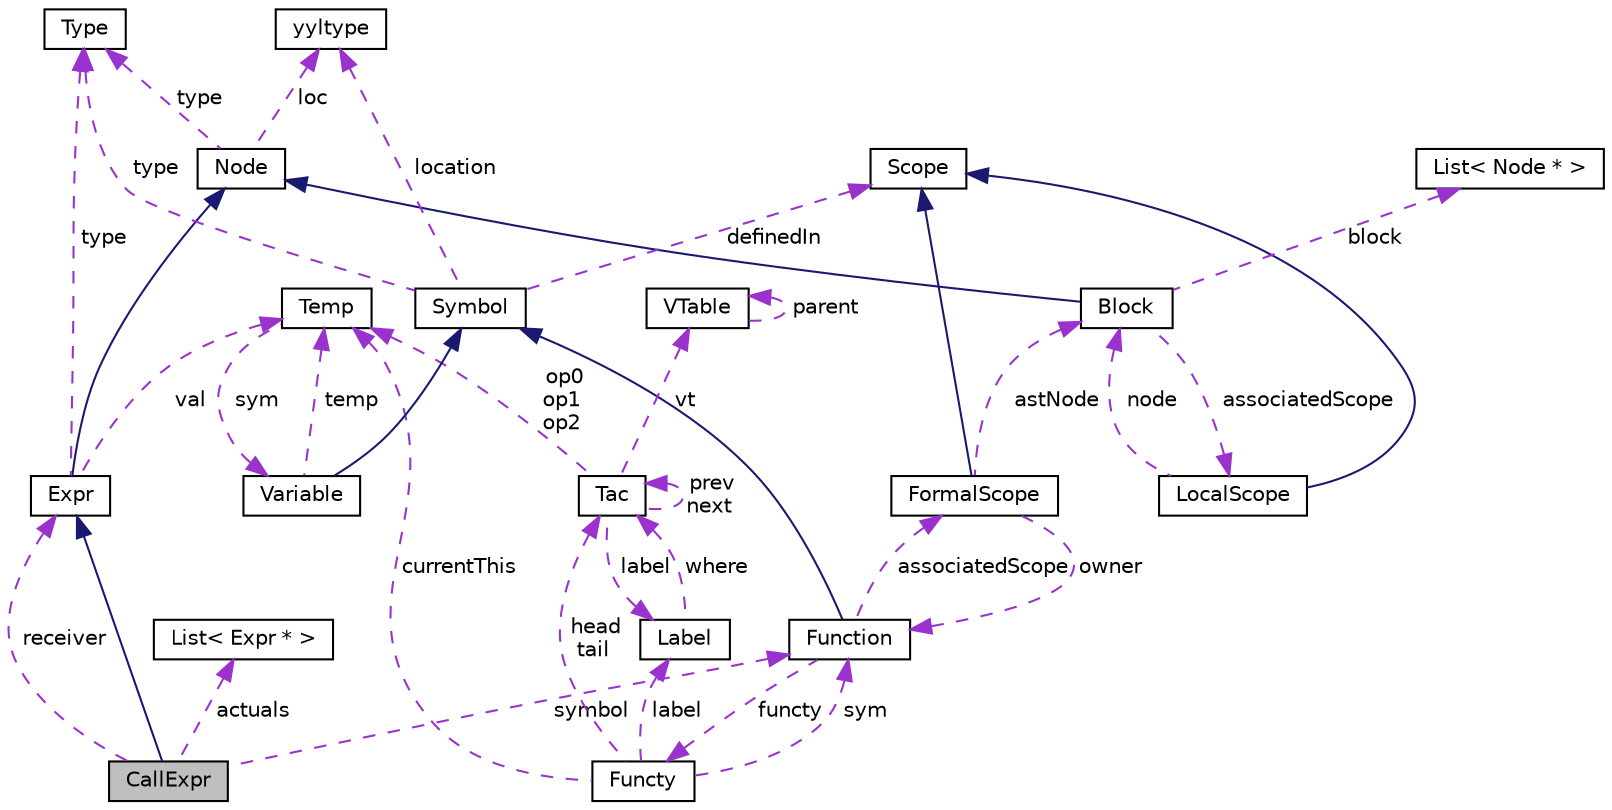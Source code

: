 digraph "CallExpr"
{
 // LATEX_PDF_SIZE
  edge [fontname="Helvetica",fontsize="10",labelfontname="Helvetica",labelfontsize="10"];
  node [fontname="Helvetica",fontsize="10",shape=record];
  Node1 [label="CallExpr",height=0.2,width=0.4,color="black", fillcolor="grey75", style="filled", fontcolor="black",tooltip="functino call node"];
  Node2 -> Node1 [dir="back",color="midnightblue",fontsize="10",style="solid",fontname="Helvetica"];
  Node2 [label="Expr",height=0.2,width=0.4,color="black", fillcolor="white", style="filled",URL="$classExpr.html",tooltip="expression node(interface)"];
  Node3 -> Node2 [dir="back",color="midnightblue",fontsize="10",style="solid",fontname="Helvetica"];
  Node3 [label="Node",height=0.2,width=0.4,color="black", fillcolor="white", style="filled",URL="$classNode.html",tooltip="basic node defination"];
  Node4 -> Node3 [dir="back",color="darkorchid3",fontsize="10",style="dashed",label=" loc" ,fontname="Helvetica"];
  Node4 [label="yyltype",height=0.2,width=0.4,color="black", fillcolor="white", style="filled",URL="$structyyltype.html",tooltip="store location information"];
  Node5 -> Node3 [dir="back",color="darkorchid3",fontsize="10",style="dashed",label=" type" ,fontname="Helvetica"];
  Node5 [label="Type",height=0.2,width=0.4,color="black", fillcolor="white", style="filled",URL="$classType.html",tooltip=" "];
  Node6 -> Node2 [dir="back",color="darkorchid3",fontsize="10",style="dashed",label=" val" ,fontname="Helvetica"];
  Node6 [label="Temp",height=0.2,width=0.4,color="black", fillcolor="white", style="filled",URL="$classTemp.html",tooltip=" "];
  Node7 -> Node6 [dir="back",color="darkorchid3",fontsize="10",style="dashed",label=" sym" ,fontname="Helvetica"];
  Node7 [label="Variable",height=0.2,width=0.4,color="black", fillcolor="white", style="filled",URL="$classVariable.html",tooltip=" "];
  Node8 -> Node7 [dir="back",color="midnightblue",fontsize="10",style="solid",fontname="Helvetica"];
  Node8 [label="Symbol",height=0.2,width=0.4,color="black", fillcolor="white", style="filled",URL="$classSymbol.html",tooltip=" "];
  Node4 -> Node8 [dir="back",color="darkorchid3",fontsize="10",style="dashed",label=" location" ,fontname="Helvetica"];
  Node5 -> Node8 [dir="back",color="darkorchid3",fontsize="10",style="dashed",label=" type" ,fontname="Helvetica"];
  Node9 -> Node8 [dir="back",color="darkorchid3",fontsize="10",style="dashed",label=" definedIn" ,fontname="Helvetica"];
  Node9 [label="Scope",height=0.2,width=0.4,color="black", fillcolor="white", style="filled",URL="$classScope.html",tooltip="scope interface"];
  Node6 -> Node7 [dir="back",color="darkorchid3",fontsize="10",style="dashed",label=" temp" ,fontname="Helvetica"];
  Node5 -> Node2 [dir="back",color="darkorchid3",fontsize="10",style="dashed",label=" type" ,fontname="Helvetica"];
  Node2 -> Node1 [dir="back",color="darkorchid3",fontsize="10",style="dashed",label=" receiver" ,fontname="Helvetica"];
  Node10 -> Node1 [dir="back",color="darkorchid3",fontsize="10",style="dashed",label=" actuals" ,fontname="Helvetica"];
  Node10 [label="List\< Expr * \>",height=0.2,width=0.4,color="black", fillcolor="white", style="filled",URL="$classList.html",tooltip=" "];
  Node11 -> Node1 [dir="back",color="darkorchid3",fontsize="10",style="dashed",label=" symbol" ,fontname="Helvetica"];
  Node11 [label="Function",height=0.2,width=0.4,color="black", fillcolor="white", style="filled",URL="$classFunction.html",tooltip=" "];
  Node8 -> Node11 [dir="back",color="midnightblue",fontsize="10",style="solid",fontname="Helvetica"];
  Node12 -> Node11 [dir="back",color="darkorchid3",fontsize="10",style="dashed",label=" associatedScope" ,fontname="Helvetica"];
  Node12 [label="FormalScope",height=0.2,width=0.4,color="black", fillcolor="white", style="filled",URL="$classFormalScope.html",tooltip=" "];
  Node9 -> Node12 [dir="back",color="midnightblue",fontsize="10",style="solid",fontname="Helvetica"];
  Node13 -> Node12 [dir="back",color="darkorchid3",fontsize="10",style="dashed",label=" astNode" ,fontname="Helvetica"];
  Node13 [label="Block",height=0.2,width=0.4,color="black", fillcolor="white", style="filled",URL="$classBlock.html",tooltip="block node"];
  Node3 -> Node13 [dir="back",color="midnightblue",fontsize="10",style="solid",fontname="Helvetica"];
  Node14 -> Node13 [dir="back",color="darkorchid3",fontsize="10",style="dashed",label=" associatedScope" ,fontname="Helvetica"];
  Node14 [label="LocalScope",height=0.2,width=0.4,color="black", fillcolor="white", style="filled",URL="$classLocalScope.html",tooltip=" "];
  Node9 -> Node14 [dir="back",color="midnightblue",fontsize="10",style="solid",fontname="Helvetica"];
  Node13 -> Node14 [dir="back",color="darkorchid3",fontsize="10",style="dashed",label=" node" ,fontname="Helvetica"];
  Node15 -> Node13 [dir="back",color="darkorchid3",fontsize="10",style="dashed",label=" block" ,fontname="Helvetica"];
  Node15 [label="List\< Node * \>",height=0.2,width=0.4,color="black", fillcolor="white", style="filled",URL="$classList.html",tooltip=" "];
  Node11 -> Node12 [dir="back",color="darkorchid3",fontsize="10",style="dashed",label=" owner" ,fontname="Helvetica"];
  Node16 -> Node11 [dir="back",color="darkorchid3",fontsize="10",style="dashed",label=" functy" ,fontname="Helvetica"];
  Node16 [label="Functy",height=0.2,width=0.4,color="black", fillcolor="white", style="filled",URL="$classFuncty.html",tooltip=" "];
  Node17 -> Node16 [dir="back",color="darkorchid3",fontsize="10",style="dashed",label=" head\ntail" ,fontname="Helvetica"];
  Node17 [label="Tac",height=0.2,width=0.4,color="black", fillcolor="white", style="filled",URL="$classTac.html",tooltip=" "];
  Node17 -> Node17 [dir="back",color="darkorchid3",fontsize="10",style="dashed",label=" prev\nnext" ,fontname="Helvetica"];
  Node6 -> Node17 [dir="back",color="darkorchid3",fontsize="10",style="dashed",label=" op0\nop1\nop2" ,fontname="Helvetica"];
  Node18 -> Node17 [dir="back",color="darkorchid3",fontsize="10",style="dashed",label=" vt" ,fontname="Helvetica"];
  Node18 [label="VTable",height=0.2,width=0.4,color="black", fillcolor="white", style="filled",URL="$classVTable.html",tooltip=" "];
  Node18 -> Node18 [dir="back",color="darkorchid3",fontsize="10",style="dashed",label=" parent" ,fontname="Helvetica"];
  Node19 -> Node17 [dir="back",color="darkorchid3",fontsize="10",style="dashed",label=" label" ,fontname="Helvetica"];
  Node19 [label="Label",height=0.2,width=0.4,color="black", fillcolor="white", style="filled",URL="$classLabel.html",tooltip=" "];
  Node17 -> Node19 [dir="back",color="darkorchid3",fontsize="10",style="dashed",label=" where" ,fontname="Helvetica"];
  Node6 -> Node16 [dir="back",color="darkorchid3",fontsize="10",style="dashed",label=" currentThis" ,fontname="Helvetica"];
  Node11 -> Node16 [dir="back",color="darkorchid3",fontsize="10",style="dashed",label=" sym" ,fontname="Helvetica"];
  Node19 -> Node16 [dir="back",color="darkorchid3",fontsize="10",style="dashed",label=" label" ,fontname="Helvetica"];
}
